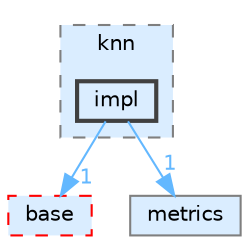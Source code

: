 digraph "src/include/cpp-toolbox/pcl/knn/impl"
{
 // LATEX_PDF_SIZE
  bgcolor="transparent";
  edge [fontname=Helvetica,fontsize=10,labelfontname=Helvetica,labelfontsize=10];
  node [fontname=Helvetica,fontsize=10,shape=box,height=0.2,width=0.4];
  compound=true
  subgraph clusterdir_243df28db0ff42736885b37407e99842 {
    graph [ bgcolor="#daedff", pencolor="grey50", label="knn", fontname=Helvetica,fontsize=10 style="filled,dashed", URL="dir_243df28db0ff42736885b37407e99842.html",tooltip=""]
  dir_9999cfbe4e3f3c198927bfa51ffe406e [label="impl", fillcolor="#daedff", color="grey25", style="filled,bold", URL="dir_9999cfbe4e3f3c198927bfa51ffe406e.html",tooltip=""];
  }
  dir_175064ea02679cf4c3a50b5407502295 [label="base", fillcolor="#daedff", color="red", style="filled,dashed", URL="dir_175064ea02679cf4c3a50b5407502295.html",tooltip=""];
  dir_8fad4626683566b36de06301c858df30 [label="metrics", fillcolor="#daedff", color="grey50", style="filled", URL="dir_8fad4626683566b36de06301c858df30.html",tooltip=""];
  dir_9999cfbe4e3f3c198927bfa51ffe406e->dir_175064ea02679cf4c3a50b5407502295 [headlabel="1", labeldistance=1.5 headhref="dir_000024_000000.html" href="dir_000024_000000.html" color="steelblue1" fontcolor="steelblue1"];
  dir_9999cfbe4e3f3c198927bfa51ffe406e->dir_8fad4626683566b36de06301c858df30 [headlabel="1", labeldistance=1.5 headhref="dir_000024_000036.html" href="dir_000024_000036.html" color="steelblue1" fontcolor="steelblue1"];
}
